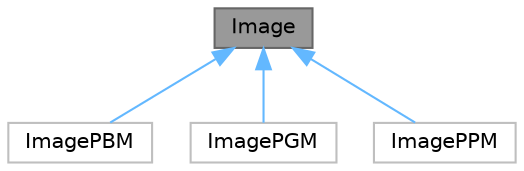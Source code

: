 digraph "Image"
{
 // LATEX_PDF_SIZE
  bgcolor="transparent";
  edge [fontname=Helvetica,fontsize=10,labelfontname=Helvetica,labelfontsize=10];
  node [fontname=Helvetica,fontsize=10,shape=box,height=0.2,width=0.4];
  Node1 [id="Node000001",label="Image",height=0.2,width=0.4,color="gray40", fillcolor="grey60", style="filled", fontcolor="black",tooltip=" "];
  Node1 -> Node2 [id="edge1_Node000001_Node000002",dir="back",color="steelblue1",style="solid",tooltip=" "];
  Node2 [id="Node000002",label="ImagePBM",height=0.2,width=0.4,color="grey75", fillcolor="white", style="filled",URL="$d0/d82/class_image_p_b_m.html",tooltip=" "];
  Node1 -> Node3 [id="edge2_Node000001_Node000003",dir="back",color="steelblue1",style="solid",tooltip=" "];
  Node3 [id="Node000003",label="ImagePGM",height=0.2,width=0.4,color="grey75", fillcolor="white", style="filled",URL="$d0/dbe/class_image_p_g_m.html",tooltip=" "];
  Node1 -> Node4 [id="edge3_Node000001_Node000004",dir="back",color="steelblue1",style="solid",tooltip=" "];
  Node4 [id="Node000004",label="ImagePPM",height=0.2,width=0.4,color="grey75", fillcolor="white", style="filled",URL="$db/d13/class_image_p_p_m.html",tooltip=" "];
}
